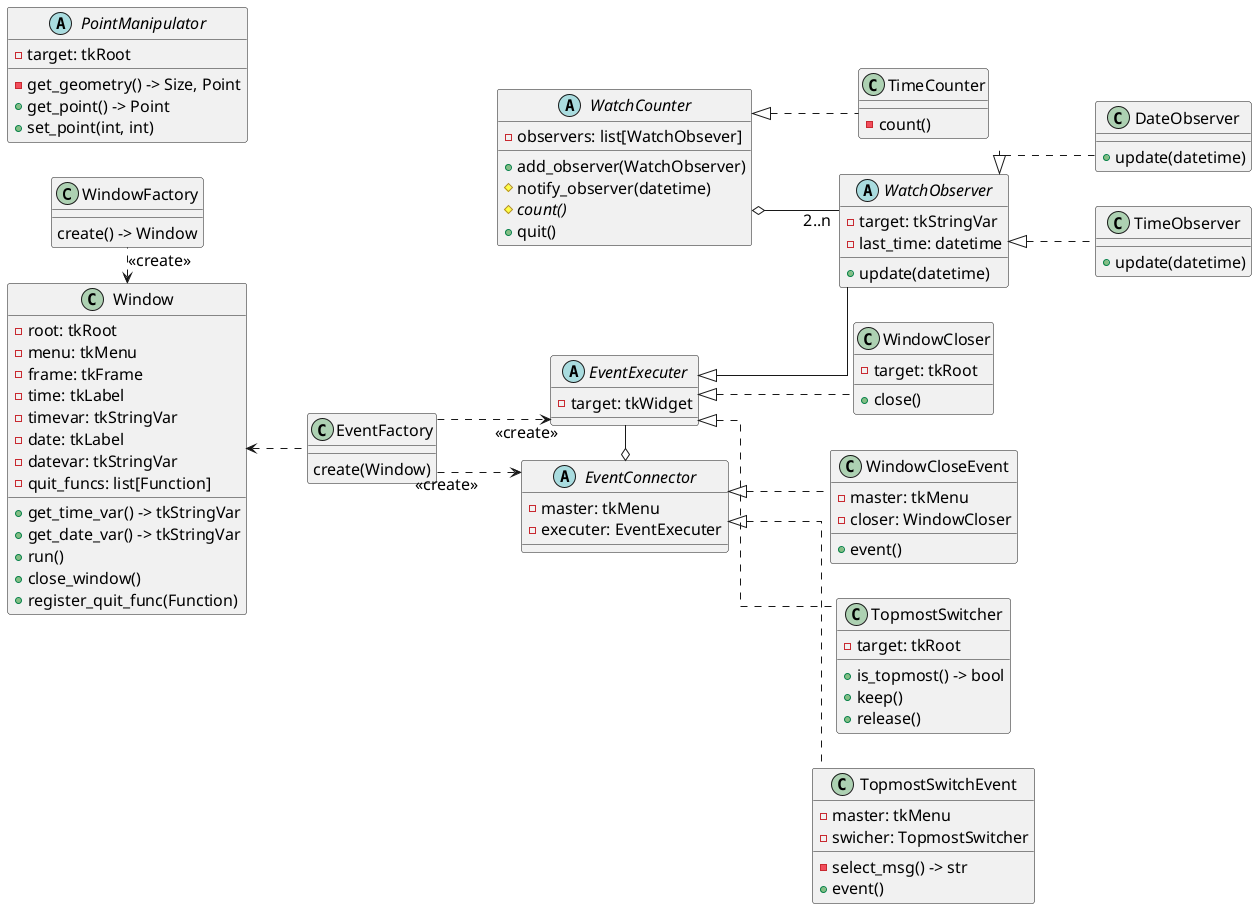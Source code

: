 @startuml Class
skinparam {
   defaultfontsize 16
   linetype ortho
}
left to right direction

together {
    class "WindowFactory" as wf {
        create() -> Window
    }
    class "Window" as w {
        - root: tkRoot
        - menu: tkMenu
        - frame: tkFrame
        - time: tkLabel
        - timevar: tkStringVar
        - date: tkLabel
        - datevar: tkStringVar
        - quit_funcs: list[Function]
        + get_time_var() -> tkStringVar
        + get_date_var() -> tkStringVar
        + run()
        + close_window()
        + register_quit_func(Function)
    }
    w <. wf: <<create>>
}

together {
    class "EventFactory" as ef {
        create(Window)
    }
    w <.. ef

    abstract class "EventExecuter" as ee {
        - target: tkWidget
    }
    ef ..> ee: <<create>>

    abstract class "EventConnector" as ec {
        - master: tkMenu
        - executer: EventExecuter
    }
    ef ..> ec: <<create>>
    ec o- ee
}

abstract class "PointManipulator" as pm {
    - target: tkRoot
    - get_geometry() -> Size, Point
    + get_point() -> Point
    + set_point(int, int)
}

together {
    class "WindowCloser" as wcr {
        - target: tkRoot
        + close()
    }
    ee <|.. wcr

    class "WindowCloseEvent" as wcre {
        - master: tkMenu
        - closer: WindowCloser
        + event()
    }
    ec <|.. wcre
}

together {
    class "TopmostSwitcher" as tms {
        - target: tkRoot
        + is_topmost() -> bool
        + keep()
        + release()
    }
    ee <|.. tms

    class "TopmostSwitchEvent" as tmse {
        - master: tkMenu
        - swicher: TopmostSwitcher
        - select_msg() -> str
        + event()
    }
    ec <|.. tmse
}

together {
    abstract class "WatchObserver" as wo {
        - target: tkStringVar
        - last_time: datetime
        + update(datetime)
    }
    ee <|-- wo

    class "TimeObserver" as to {
        + update(datetime)
    }
    wo <|.. to

    class "DateObserver" as do {
        + update(datetime)
    }
    wo <|.. do

    abstract class "WatchCounter" as wc {
        - observers: list[WatchObsever]
        + add_observer(WatchObserver)
        # notify_observer(datetime)
        # {abstract} count()
        + quit()
    }

    class "TimeCounter" as tc {
        - count()
    }
    wc <|.. tc
    wo "2..n" -l-o wc
}
@enduml
